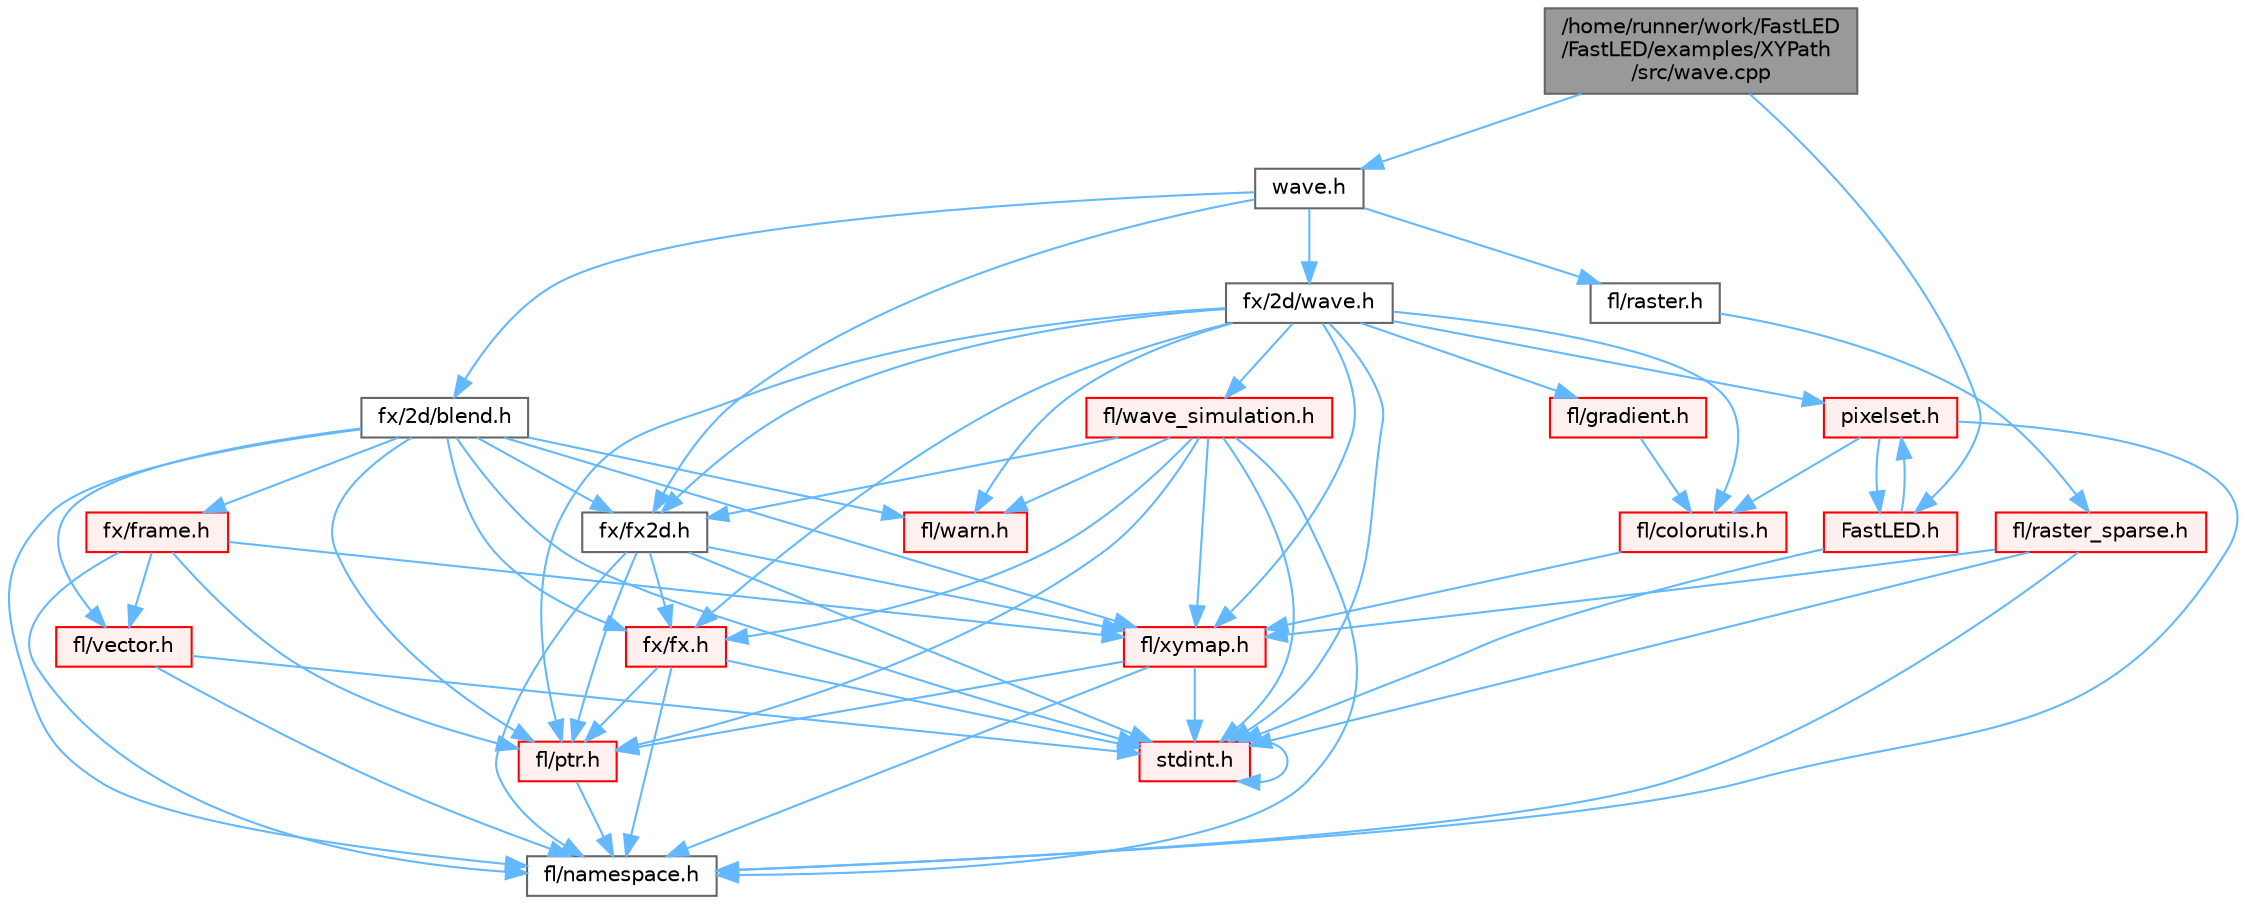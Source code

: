 digraph "/home/runner/work/FastLED/FastLED/examples/XYPath/src/wave.cpp"
{
 // INTERACTIVE_SVG=YES
 // LATEX_PDF_SIZE
  bgcolor="transparent";
  edge [fontname=Helvetica,fontsize=10,labelfontname=Helvetica,labelfontsize=10];
  node [fontname=Helvetica,fontsize=10,shape=box,height=0.2,width=0.4];
  Node1 [id="Node000001",label="/home/runner/work/FastLED\l/FastLED/examples/XYPath\l/src/wave.cpp",height=0.2,width=0.4,color="gray40", fillcolor="grey60", style="filled", fontcolor="black",tooltip=" "];
  Node1 -> Node2 [id="edge1_Node000001_Node000002",color="steelblue1",style="solid",tooltip=" "];
  Node2 [id="Node000002",label="wave.h",height=0.2,width=0.4,color="grey40", fillcolor="white", style="filled",URL="$db/dd3/examples_2_x_y_path_2src_2wave_8h.html",tooltip=" "];
  Node2 -> Node3 [id="edge2_Node000002_Node000003",color="steelblue1",style="solid",tooltip=" "];
  Node3 [id="Node000003",label="fx/2d/blend.h",height=0.2,width=0.4,color="grey40", fillcolor="white", style="filled",URL="$d8/d4e/blend_8h.html",tooltip=" "];
  Node3 -> Node4 [id="edge3_Node000003_Node000004",color="steelblue1",style="solid",tooltip=" "];
  Node4 [id="Node000004",label="stdint.h",height=0.2,width=0.4,color="red", fillcolor="#FFF0F0", style="filled",URL="$df/dd8/stdint_8h.html",tooltip=" "];
  Node4 -> Node4 [id="edge4_Node000004_Node000004",color="steelblue1",style="solid",tooltip=" "];
  Node3 -> Node6 [id="edge5_Node000003_Node000006",color="steelblue1",style="solid",tooltip=" "];
  Node6 [id="Node000006",label="fl/namespace.h",height=0.2,width=0.4,color="grey40", fillcolor="white", style="filled",URL="$df/d2a/namespace_8h.html",tooltip="Implements the FastLED namespace macros."];
  Node3 -> Node7 [id="edge6_Node000003_Node000007",color="steelblue1",style="solid",tooltip=" "];
  Node7 [id="Node000007",label="fl/ptr.h",height=0.2,width=0.4,color="red", fillcolor="#FFF0F0", style="filled",URL="$dd/d98/ptr_8h.html",tooltip=" "];
  Node7 -> Node6 [id="edge7_Node000007_Node000006",color="steelblue1",style="solid",tooltip=" "];
  Node3 -> Node21 [id="edge8_Node000003_Node000021",color="steelblue1",style="solid",tooltip=" "];
  Node21 [id="Node000021",label="fl/vector.h",height=0.2,width=0.4,color="red", fillcolor="#FFF0F0", style="filled",URL="$d6/d68/vector_8h.html",tooltip=" "];
  Node21 -> Node4 [id="edge9_Node000021_Node000004",color="steelblue1",style="solid",tooltip=" "];
  Node21 -> Node6 [id="edge10_Node000021_Node000006",color="steelblue1",style="solid",tooltip=" "];
  Node3 -> Node27 [id="edge11_Node000003_Node000027",color="steelblue1",style="solid",tooltip=" "];
  Node27 [id="Node000027",label="fl/warn.h",height=0.2,width=0.4,color="red", fillcolor="#FFF0F0", style="filled",URL="$de/d77/warn_8h.html",tooltip=" "];
  Node3 -> Node34 [id="edge12_Node000003_Node000034",color="steelblue1",style="solid",tooltip=" "];
  Node34 [id="Node000034",label="fl/xymap.h",height=0.2,width=0.4,color="red", fillcolor="#FFF0F0", style="filled",URL="$da/d61/xymap_8h.html",tooltip=" "];
  Node34 -> Node4 [id="edge13_Node000034_Node000004",color="steelblue1",style="solid",tooltip=" "];
  Node34 -> Node6 [id="edge14_Node000034_Node000006",color="steelblue1",style="solid",tooltip=" "];
  Node34 -> Node7 [id="edge15_Node000034_Node000007",color="steelblue1",style="solid",tooltip=" "];
  Node3 -> Node37 [id="edge16_Node000003_Node000037",color="steelblue1",style="solid",tooltip=" "];
  Node37 [id="Node000037",label="fx/frame.h",height=0.2,width=0.4,color="red", fillcolor="#FFF0F0", style="filled",URL="$df/d7d/frame_8h.html",tooltip=" "];
  Node37 -> Node6 [id="edge17_Node000037_Node000006",color="steelblue1",style="solid",tooltip=" "];
  Node37 -> Node7 [id="edge18_Node000037_Node000007",color="steelblue1",style="solid",tooltip=" "];
  Node37 -> Node34 [id="edge19_Node000037_Node000034",color="steelblue1",style="solid",tooltip=" "];
  Node37 -> Node21 [id="edge20_Node000037_Node000021",color="steelblue1",style="solid",tooltip=" "];
  Node3 -> Node39 [id="edge21_Node000003_Node000039",color="steelblue1",style="solid",tooltip=" "];
  Node39 [id="Node000039",label="fx/fx.h",height=0.2,width=0.4,color="red", fillcolor="#FFF0F0", style="filled",URL="$df/d44/src_2fx_2fx_8h.html",tooltip=" "];
  Node39 -> Node4 [id="edge22_Node000039_Node000004",color="steelblue1",style="solid",tooltip=" "];
  Node39 -> Node6 [id="edge23_Node000039_Node000006",color="steelblue1",style="solid",tooltip=" "];
  Node39 -> Node7 [id="edge24_Node000039_Node000007",color="steelblue1",style="solid",tooltip=" "];
  Node3 -> Node42 [id="edge25_Node000003_Node000042",color="steelblue1",style="solid",tooltip=" "];
  Node42 [id="Node000042",label="fx/fx2d.h",height=0.2,width=0.4,color="grey40", fillcolor="white", style="filled",URL="$d9/d43/fx2d_8h.html",tooltip=" "];
  Node42 -> Node4 [id="edge26_Node000042_Node000004",color="steelblue1",style="solid",tooltip=" "];
  Node42 -> Node6 [id="edge27_Node000042_Node000006",color="steelblue1",style="solid",tooltip=" "];
  Node42 -> Node7 [id="edge28_Node000042_Node000007",color="steelblue1",style="solid",tooltip=" "];
  Node42 -> Node34 [id="edge29_Node000042_Node000034",color="steelblue1",style="solid",tooltip=" "];
  Node42 -> Node39 [id="edge30_Node000042_Node000039",color="steelblue1",style="solid",tooltip=" "];
  Node2 -> Node43 [id="edge31_Node000002_Node000043",color="steelblue1",style="solid",tooltip=" "];
  Node43 [id="Node000043",label="fx/2d/wave.h",height=0.2,width=0.4,color="grey40", fillcolor="white", style="filled",URL="$de/de9/src_2fx_22d_2wave_8h.html",tooltip=" "];
  Node43 -> Node4 [id="edge32_Node000043_Node000004",color="steelblue1",style="solid",tooltip=" "];
  Node43 -> Node27 [id="edge33_Node000043_Node000027",color="steelblue1",style="solid",tooltip=" "];
  Node43 -> Node44 [id="edge34_Node000043_Node000044",color="steelblue1",style="solid",tooltip=" "];
  Node44 [id="Node000044",label="fl/colorutils.h",height=0.2,width=0.4,color="red", fillcolor="#FFF0F0", style="filled",URL="$d7/df9/fl_2colorutils_8h.html",tooltip="Utility functions for color fill, palettes, blending, and more."];
  Node44 -> Node34 [id="edge35_Node000044_Node000034",color="steelblue1",style="solid",tooltip=" "];
  Node43 -> Node50 [id="edge36_Node000043_Node000050",color="steelblue1",style="solid",tooltip=" "];
  Node50 [id="Node000050",label="fl/gradient.h",height=0.2,width=0.4,color="red", fillcolor="#FFF0F0", style="filled",URL="$db/dfe/gradient_8h.html",tooltip=" "];
  Node50 -> Node44 [id="edge37_Node000050_Node000044",color="steelblue1",style="solid",tooltip=" "];
  Node43 -> Node7 [id="edge38_Node000043_Node000007",color="steelblue1",style="solid",tooltip=" "];
  Node43 -> Node54 [id="edge39_Node000043_Node000054",color="steelblue1",style="solid",tooltip=" "];
  Node54 [id="Node000054",label="fl/wave_simulation.h",height=0.2,width=0.4,color="red", fillcolor="#FFF0F0", style="filled",URL="$dc/d36/wave__simulation_8h.html",tooltip=" "];
  Node54 -> Node4 [id="edge40_Node000054_Node000004",color="steelblue1",style="solid",tooltip=" "];
  Node54 -> Node6 [id="edge41_Node000054_Node000006",color="steelblue1",style="solid",tooltip=" "];
  Node54 -> Node27 [id="edge42_Node000054_Node000027",color="steelblue1",style="solid",tooltip=" "];
  Node54 -> Node7 [id="edge43_Node000054_Node000007",color="steelblue1",style="solid",tooltip=" "];
  Node54 -> Node34 [id="edge44_Node000054_Node000034",color="steelblue1",style="solid",tooltip=" "];
  Node54 -> Node39 [id="edge45_Node000054_Node000039",color="steelblue1",style="solid",tooltip=" "];
  Node54 -> Node42 [id="edge46_Node000054_Node000042",color="steelblue1",style="solid",tooltip=" "];
  Node43 -> Node34 [id="edge47_Node000043_Node000034",color="steelblue1",style="solid",tooltip=" "];
  Node43 -> Node39 [id="edge48_Node000043_Node000039",color="steelblue1",style="solid",tooltip=" "];
  Node43 -> Node42 [id="edge49_Node000043_Node000042",color="steelblue1",style="solid",tooltip=" "];
  Node43 -> Node58 [id="edge50_Node000043_Node000058",color="steelblue1",style="solid",tooltip=" "];
  Node58 [id="Node000058",label="pixelset.h",height=0.2,width=0.4,color="red", fillcolor="#FFF0F0", style="filled",URL="$d4/d46/pixelset_8h.html",tooltip="Declares classes for managing logical groups of LEDs."];
  Node58 -> Node6 [id="edge51_Node000058_Node000006",color="steelblue1",style="solid",tooltip=" "];
  Node58 -> Node44 [id="edge52_Node000058_Node000044",color="steelblue1",style="solid",tooltip=" "];
  Node58 -> Node59 [id="edge53_Node000058_Node000059",color="steelblue1",style="solid",tooltip=" "];
  Node59 [id="Node000059",label="FastLED.h",height=0.2,width=0.4,color="red", fillcolor="#FFF0F0", style="filled",URL="$db/d97/_fast_l_e_d_8h.html",tooltip="central include file for FastLED, defines the CFastLED class/object"];
  Node59 -> Node4 [id="edge54_Node000059_Node000004",color="steelblue1",style="solid",tooltip=" "];
  Node59 -> Node58 [id="edge55_Node000059_Node000058",color="steelblue1",style="solid",tooltip=" "];
  Node2 -> Node42 [id="edge56_Node000002_Node000042",color="steelblue1",style="solid",tooltip=" "];
  Node2 -> Node112 [id="edge57_Node000002_Node000112",color="steelblue1",style="solid",tooltip=" "];
  Node112 [id="Node000112",label="fl/raster.h",height=0.2,width=0.4,color="grey40", fillcolor="white", style="filled",URL="$d1/d1e/raster_8h.html",tooltip=" "];
  Node112 -> Node113 [id="edge58_Node000112_Node000113",color="steelblue1",style="solid",tooltip=" "];
  Node113 [id="Node000113",label="fl/raster_sparse.h",height=0.2,width=0.4,color="red", fillcolor="#FFF0F0", style="filled",URL="$d4/df9/raster__sparse_8h.html",tooltip=" "];
  Node113 -> Node4 [id="edge59_Node000113_Node000004",color="steelblue1",style="solid",tooltip=" "];
  Node113 -> Node6 [id="edge60_Node000113_Node000006",color="steelblue1",style="solid",tooltip=" "];
  Node113 -> Node34 [id="edge61_Node000113_Node000034",color="steelblue1",style="solid",tooltip=" "];
  Node1 -> Node59 [id="edge62_Node000001_Node000059",color="steelblue1",style="solid",tooltip=" "];
}
